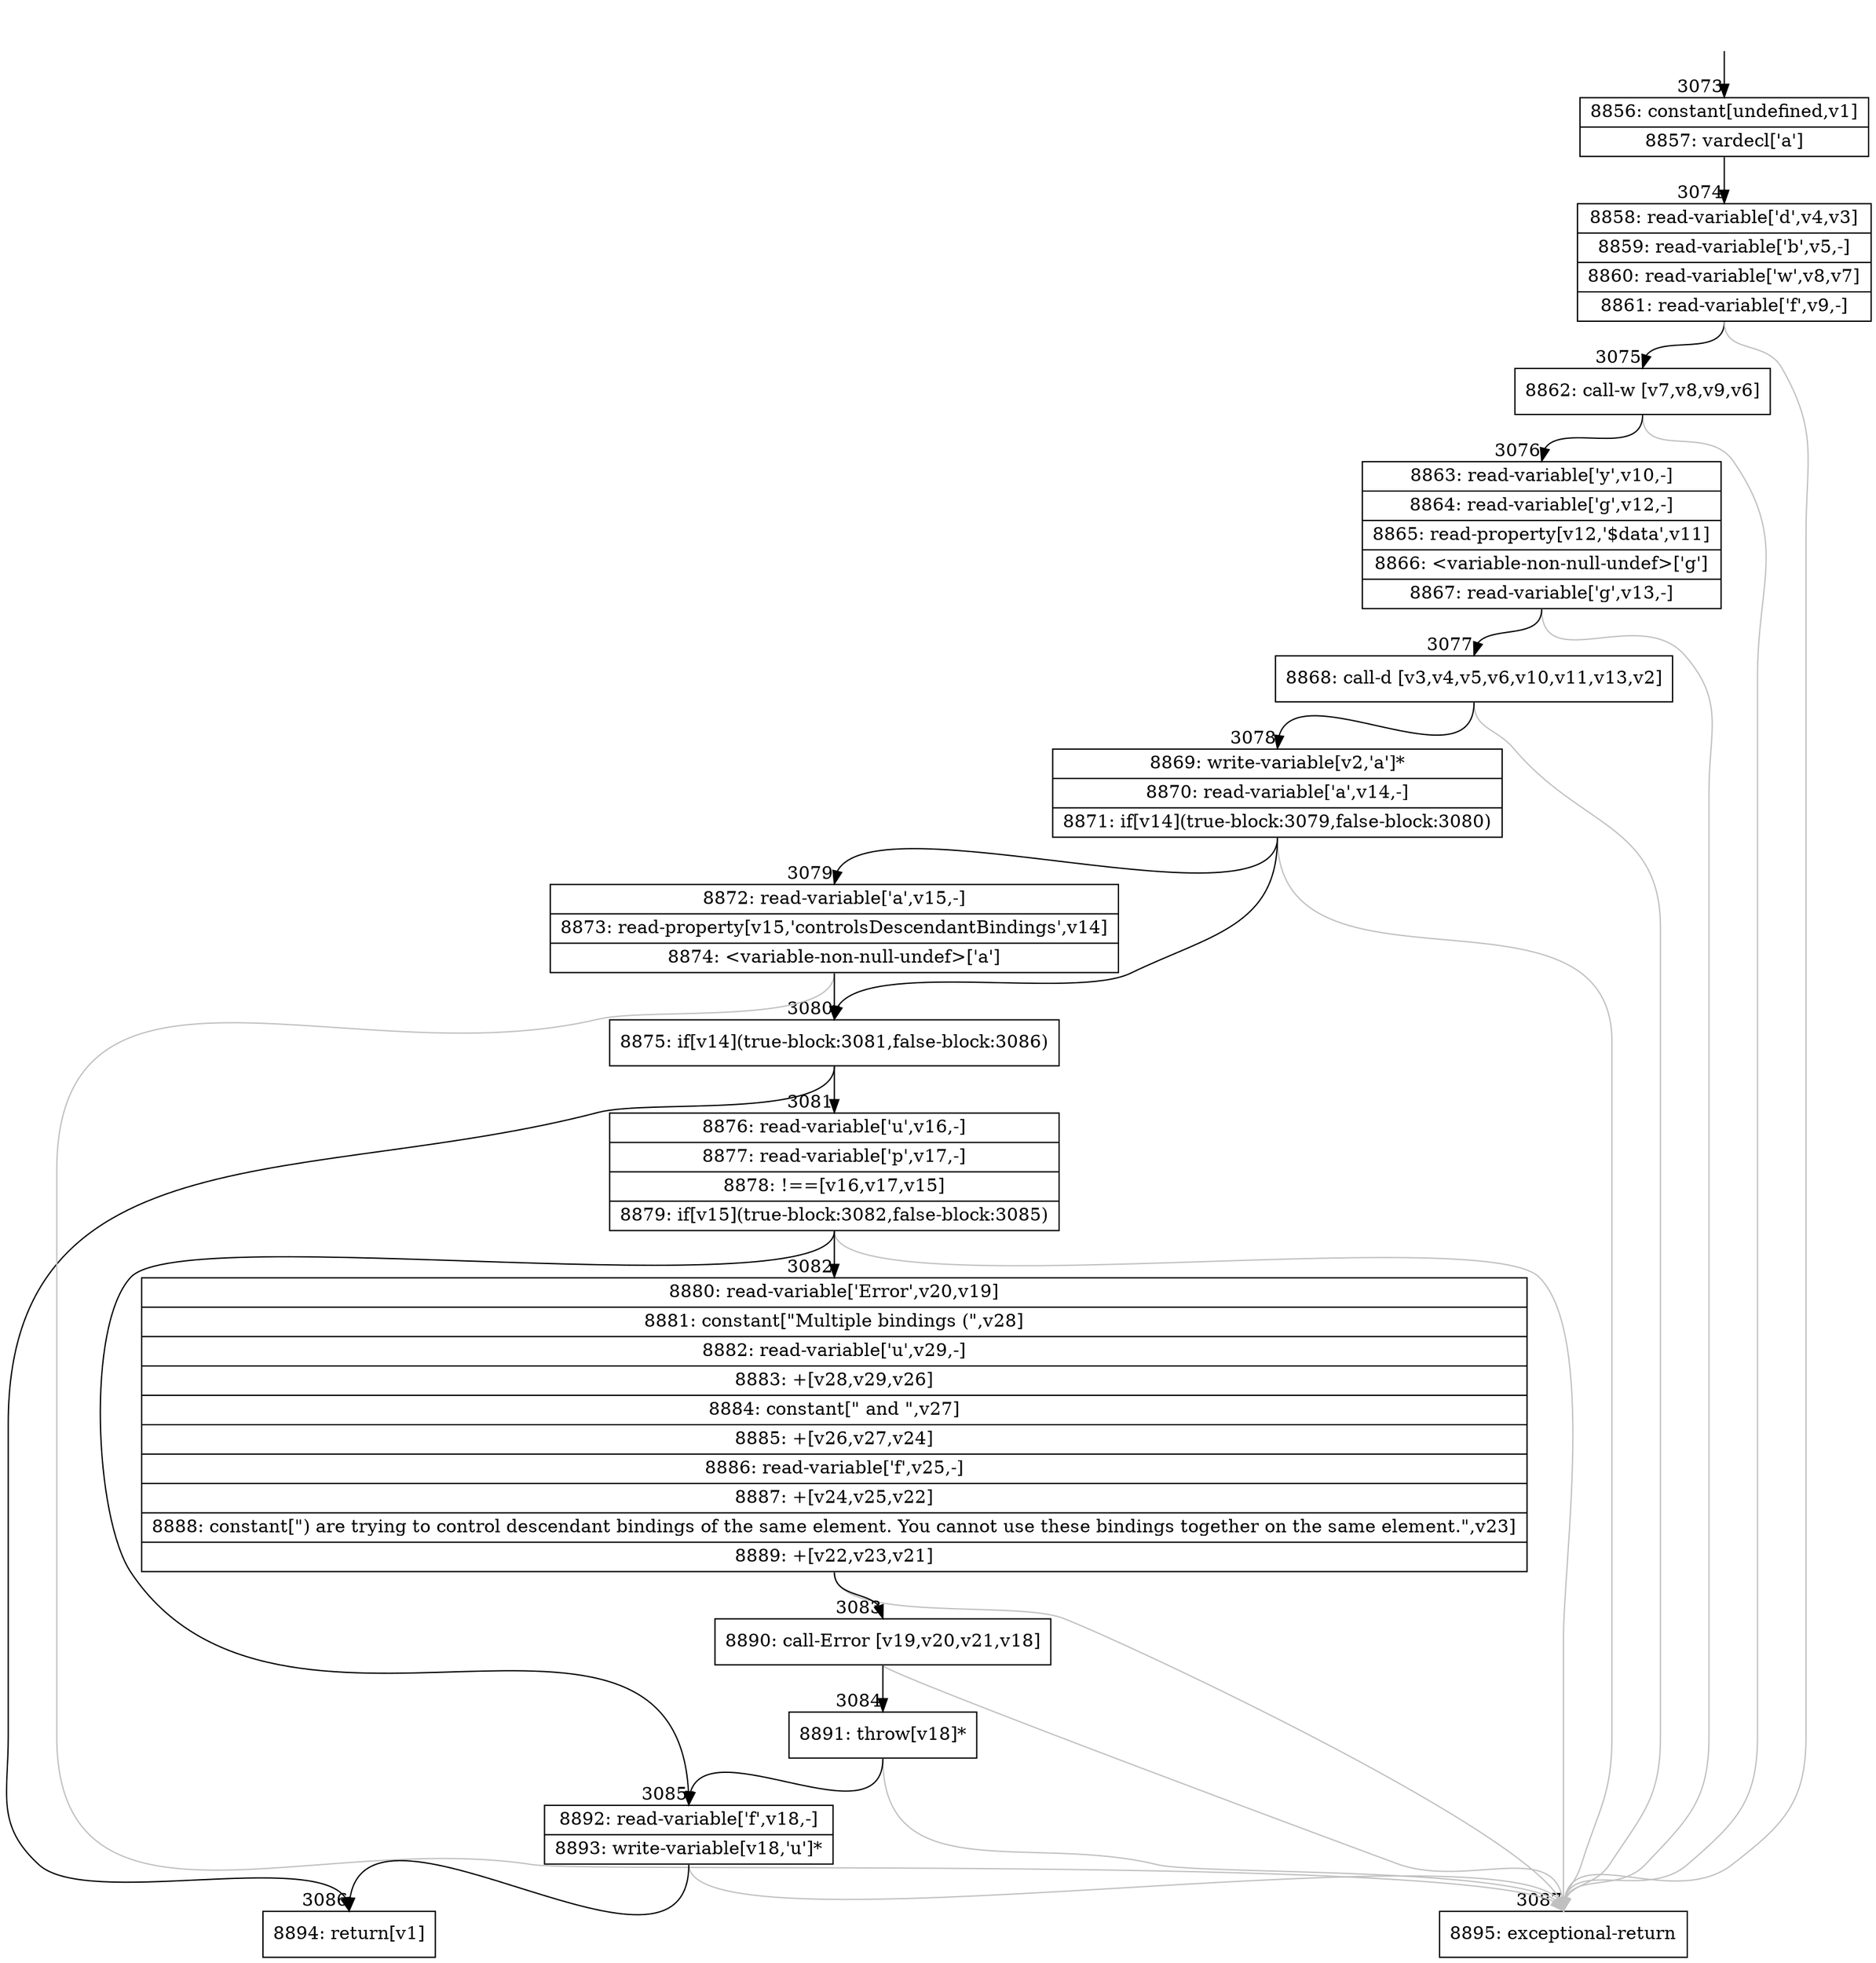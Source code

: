 digraph {
rankdir="TD"
BB_entry255[shape=none,label=""];
BB_entry255 -> BB3073 [tailport=s, headport=n, headlabel="    3073"]
BB3073 [shape=record label="{8856: constant[undefined,v1]|8857: vardecl['a']}" ] 
BB3073 -> BB3074 [tailport=s, headport=n, headlabel="      3074"]
BB3074 [shape=record label="{8858: read-variable['d',v4,v3]|8859: read-variable['b',v5,-]|8860: read-variable['w',v8,v7]|8861: read-variable['f',v9,-]}" ] 
BB3074 -> BB3075 [tailport=s, headport=n, headlabel="      3075"]
BB3074 -> BB3087 [tailport=s, headport=n, color=gray, headlabel="      3087"]
BB3075 [shape=record label="{8862: call-w [v7,v8,v9,v6]}" ] 
BB3075 -> BB3076 [tailport=s, headport=n, headlabel="      3076"]
BB3075 -> BB3087 [tailport=s, headport=n, color=gray]
BB3076 [shape=record label="{8863: read-variable['y',v10,-]|8864: read-variable['g',v12,-]|8865: read-property[v12,'$data',v11]|8866: \<variable-non-null-undef\>['g']|8867: read-variable['g',v13,-]}" ] 
BB3076 -> BB3077 [tailport=s, headport=n, headlabel="      3077"]
BB3076 -> BB3087 [tailport=s, headport=n, color=gray]
BB3077 [shape=record label="{8868: call-d [v3,v4,v5,v6,v10,v11,v13,v2]}" ] 
BB3077 -> BB3078 [tailport=s, headport=n, headlabel="      3078"]
BB3077 -> BB3087 [tailport=s, headport=n, color=gray]
BB3078 [shape=record label="{8869: write-variable[v2,'a']*|8870: read-variable['a',v14,-]|8871: if[v14](true-block:3079,false-block:3080)}" ] 
BB3078 -> BB3080 [tailport=s, headport=n, headlabel="      3080"]
BB3078 -> BB3079 [tailport=s, headport=n, headlabel="      3079"]
BB3078 -> BB3087 [tailport=s, headport=n, color=gray]
BB3079 [shape=record label="{8872: read-variable['a',v15,-]|8873: read-property[v15,'controlsDescendantBindings',v14]|8874: \<variable-non-null-undef\>['a']}" ] 
BB3079 -> BB3080 [tailport=s, headport=n]
BB3079 -> BB3087 [tailport=s, headport=n, color=gray]
BB3080 [shape=record label="{8875: if[v14](true-block:3081,false-block:3086)}" ] 
BB3080 -> BB3081 [tailport=s, headport=n, headlabel="      3081"]
BB3080 -> BB3086 [tailport=s, headport=n, headlabel="      3086"]
BB3081 [shape=record label="{8876: read-variable['u',v16,-]|8877: read-variable['p',v17,-]|8878: !==[v16,v17,v15]|8879: if[v15](true-block:3082,false-block:3085)}" ] 
BB3081 -> BB3082 [tailport=s, headport=n, headlabel="      3082"]
BB3081 -> BB3085 [tailport=s, headport=n, headlabel="      3085"]
BB3081 -> BB3087 [tailport=s, headport=n, color=gray]
BB3082 [shape=record label="{8880: read-variable['Error',v20,v19]|8881: constant[\"Multiple bindings (\",v28]|8882: read-variable['u',v29,-]|8883: +[v28,v29,v26]|8884: constant[\" and \",v27]|8885: +[v26,v27,v24]|8886: read-variable['f',v25,-]|8887: +[v24,v25,v22]|8888: constant[\") are trying to control descendant bindings of the same element. You cannot use these bindings together on the same element.\",v23]|8889: +[v22,v23,v21]}" ] 
BB3082 -> BB3083 [tailport=s, headport=n, headlabel="      3083"]
BB3082 -> BB3087 [tailport=s, headport=n, color=gray]
BB3083 [shape=record label="{8890: call-Error [v19,v20,v21,v18]}" ] 
BB3083 -> BB3084 [tailport=s, headport=n, headlabel="      3084"]
BB3083 -> BB3087 [tailport=s, headport=n, color=gray]
BB3084 [shape=record label="{8891: throw[v18]*}" ] 
BB3084 -> BB3085 [tailport=s, headport=n]
BB3084 -> BB3087 [tailport=s, headport=n, color=gray]
BB3085 [shape=record label="{8892: read-variable['f',v18,-]|8893: write-variable[v18,'u']*}" ] 
BB3085 -> BB3086 [tailport=s, headport=n]
BB3085 -> BB3087 [tailport=s, headport=n, color=gray]
BB3086 [shape=record label="{8894: return[v1]}" ] 
BB3087 [shape=record label="{8895: exceptional-return}" ] 
}
